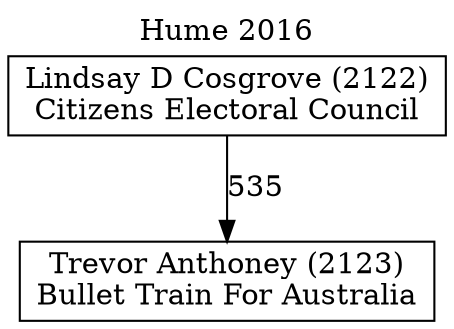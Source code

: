 // House preference flow
digraph "Trevor Anthoney (2123)_Hume_2016" {
	graph [label="Hume 2016" labelloc=t mclimit=2]
	node [shape=box]
	"Trevor Anthoney (2123)" [label="Trevor Anthoney (2123)
Bullet Train For Australia"]
	"Lindsay D Cosgrove (2122)" [label="Lindsay D Cosgrove (2122)
Citizens Electoral Council"]
	"Lindsay D Cosgrove (2122)" -> "Trevor Anthoney (2123)" [label=535]
}

